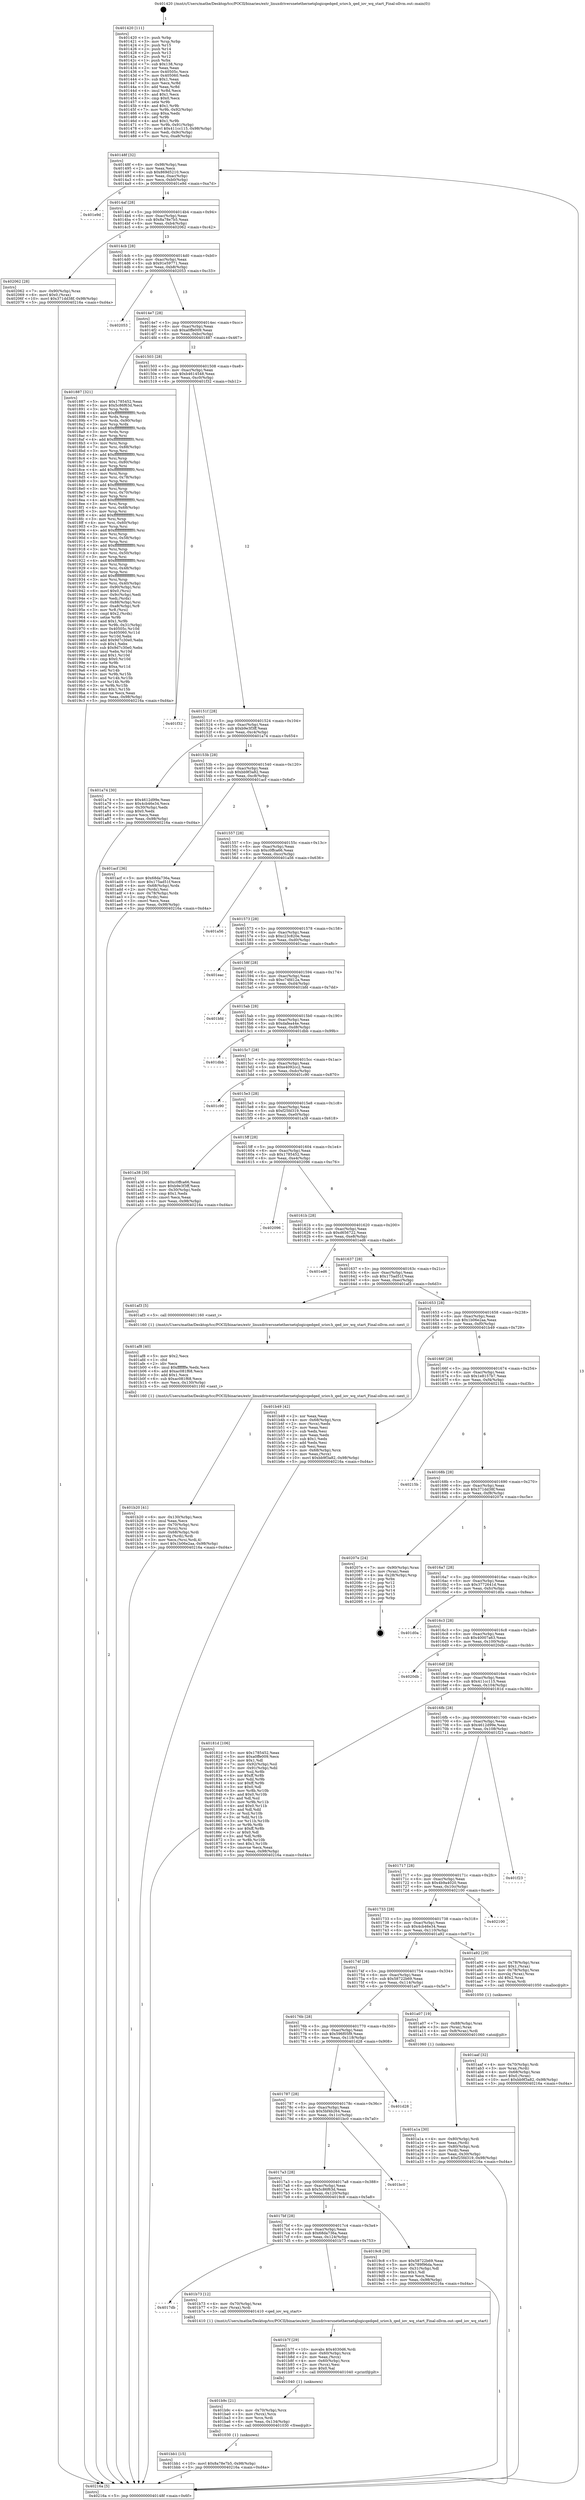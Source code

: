 digraph "0x401420" {
  label = "0x401420 (/mnt/c/Users/mathe/Desktop/tcc/POCII/binaries/extr_linuxdriversnetethernetqlogicqedqed_sriov.h_qed_iov_wq_start_Final-ollvm.out::main(0))"
  labelloc = "t"
  node[shape=record]

  Entry [label="",width=0.3,height=0.3,shape=circle,fillcolor=black,style=filled]
  "0x40148f" [label="{
     0x40148f [32]\l
     | [instrs]\l
     &nbsp;&nbsp;0x40148f \<+6\>: mov -0x98(%rbp),%eax\l
     &nbsp;&nbsp;0x401495 \<+2\>: mov %eax,%ecx\l
     &nbsp;&nbsp;0x401497 \<+6\>: sub $0x869d5210,%ecx\l
     &nbsp;&nbsp;0x40149d \<+6\>: mov %eax,-0xac(%rbp)\l
     &nbsp;&nbsp;0x4014a3 \<+6\>: mov %ecx,-0xb0(%rbp)\l
     &nbsp;&nbsp;0x4014a9 \<+6\>: je 0000000000401e9d \<main+0xa7d\>\l
  }"]
  "0x401e9d" [label="{
     0x401e9d\l
  }", style=dashed]
  "0x4014af" [label="{
     0x4014af [28]\l
     | [instrs]\l
     &nbsp;&nbsp;0x4014af \<+5\>: jmp 00000000004014b4 \<main+0x94\>\l
     &nbsp;&nbsp;0x4014b4 \<+6\>: mov -0xac(%rbp),%eax\l
     &nbsp;&nbsp;0x4014ba \<+5\>: sub $0x8a78e7b5,%eax\l
     &nbsp;&nbsp;0x4014bf \<+6\>: mov %eax,-0xb4(%rbp)\l
     &nbsp;&nbsp;0x4014c5 \<+6\>: je 0000000000402062 \<main+0xc42\>\l
  }"]
  Exit [label="",width=0.3,height=0.3,shape=circle,fillcolor=black,style=filled,peripheries=2]
  "0x402062" [label="{
     0x402062 [28]\l
     | [instrs]\l
     &nbsp;&nbsp;0x402062 \<+7\>: mov -0x90(%rbp),%rax\l
     &nbsp;&nbsp;0x402069 \<+6\>: movl $0x0,(%rax)\l
     &nbsp;&nbsp;0x40206f \<+10\>: movl $0x371dd38f,-0x98(%rbp)\l
     &nbsp;&nbsp;0x402079 \<+5\>: jmp 000000000040216a \<main+0xd4a\>\l
  }"]
  "0x4014cb" [label="{
     0x4014cb [28]\l
     | [instrs]\l
     &nbsp;&nbsp;0x4014cb \<+5\>: jmp 00000000004014d0 \<main+0xb0\>\l
     &nbsp;&nbsp;0x4014d0 \<+6\>: mov -0xac(%rbp),%eax\l
     &nbsp;&nbsp;0x4014d6 \<+5\>: sub $0x91e59771,%eax\l
     &nbsp;&nbsp;0x4014db \<+6\>: mov %eax,-0xb8(%rbp)\l
     &nbsp;&nbsp;0x4014e1 \<+6\>: je 0000000000402053 \<main+0xc33\>\l
  }"]
  "0x401bb1" [label="{
     0x401bb1 [15]\l
     | [instrs]\l
     &nbsp;&nbsp;0x401bb1 \<+10\>: movl $0x8a78e7b5,-0x98(%rbp)\l
     &nbsp;&nbsp;0x401bbb \<+5\>: jmp 000000000040216a \<main+0xd4a\>\l
  }"]
  "0x402053" [label="{
     0x402053\l
  }", style=dashed]
  "0x4014e7" [label="{
     0x4014e7 [28]\l
     | [instrs]\l
     &nbsp;&nbsp;0x4014e7 \<+5\>: jmp 00000000004014ec \<main+0xcc\>\l
     &nbsp;&nbsp;0x4014ec \<+6\>: mov -0xac(%rbp),%eax\l
     &nbsp;&nbsp;0x4014f2 \<+5\>: sub $0xa0ffe009,%eax\l
     &nbsp;&nbsp;0x4014f7 \<+6\>: mov %eax,-0xbc(%rbp)\l
     &nbsp;&nbsp;0x4014fd \<+6\>: je 0000000000401887 \<main+0x467\>\l
  }"]
  "0x401b9c" [label="{
     0x401b9c [21]\l
     | [instrs]\l
     &nbsp;&nbsp;0x401b9c \<+4\>: mov -0x70(%rbp),%rcx\l
     &nbsp;&nbsp;0x401ba0 \<+3\>: mov (%rcx),%rcx\l
     &nbsp;&nbsp;0x401ba3 \<+3\>: mov %rcx,%rdi\l
     &nbsp;&nbsp;0x401ba6 \<+6\>: mov %eax,-0x134(%rbp)\l
     &nbsp;&nbsp;0x401bac \<+5\>: call 0000000000401030 \<free@plt\>\l
     | [calls]\l
     &nbsp;&nbsp;0x401030 \{1\} (unknown)\l
  }"]
  "0x401887" [label="{
     0x401887 [321]\l
     | [instrs]\l
     &nbsp;&nbsp;0x401887 \<+5\>: mov $0x1785452,%eax\l
     &nbsp;&nbsp;0x40188c \<+5\>: mov $0x5c86f63d,%ecx\l
     &nbsp;&nbsp;0x401891 \<+3\>: mov %rsp,%rdx\l
     &nbsp;&nbsp;0x401894 \<+4\>: add $0xfffffffffffffff0,%rdx\l
     &nbsp;&nbsp;0x401898 \<+3\>: mov %rdx,%rsp\l
     &nbsp;&nbsp;0x40189b \<+7\>: mov %rdx,-0x90(%rbp)\l
     &nbsp;&nbsp;0x4018a2 \<+3\>: mov %rsp,%rdx\l
     &nbsp;&nbsp;0x4018a5 \<+4\>: add $0xfffffffffffffff0,%rdx\l
     &nbsp;&nbsp;0x4018a9 \<+3\>: mov %rdx,%rsp\l
     &nbsp;&nbsp;0x4018ac \<+3\>: mov %rsp,%rsi\l
     &nbsp;&nbsp;0x4018af \<+4\>: add $0xfffffffffffffff0,%rsi\l
     &nbsp;&nbsp;0x4018b3 \<+3\>: mov %rsi,%rsp\l
     &nbsp;&nbsp;0x4018b6 \<+7\>: mov %rsi,-0x88(%rbp)\l
     &nbsp;&nbsp;0x4018bd \<+3\>: mov %rsp,%rsi\l
     &nbsp;&nbsp;0x4018c0 \<+4\>: add $0xfffffffffffffff0,%rsi\l
     &nbsp;&nbsp;0x4018c4 \<+3\>: mov %rsi,%rsp\l
     &nbsp;&nbsp;0x4018c7 \<+4\>: mov %rsi,-0x80(%rbp)\l
     &nbsp;&nbsp;0x4018cb \<+3\>: mov %rsp,%rsi\l
     &nbsp;&nbsp;0x4018ce \<+4\>: add $0xfffffffffffffff0,%rsi\l
     &nbsp;&nbsp;0x4018d2 \<+3\>: mov %rsi,%rsp\l
     &nbsp;&nbsp;0x4018d5 \<+4\>: mov %rsi,-0x78(%rbp)\l
     &nbsp;&nbsp;0x4018d9 \<+3\>: mov %rsp,%rsi\l
     &nbsp;&nbsp;0x4018dc \<+4\>: add $0xfffffffffffffff0,%rsi\l
     &nbsp;&nbsp;0x4018e0 \<+3\>: mov %rsi,%rsp\l
     &nbsp;&nbsp;0x4018e3 \<+4\>: mov %rsi,-0x70(%rbp)\l
     &nbsp;&nbsp;0x4018e7 \<+3\>: mov %rsp,%rsi\l
     &nbsp;&nbsp;0x4018ea \<+4\>: add $0xfffffffffffffff0,%rsi\l
     &nbsp;&nbsp;0x4018ee \<+3\>: mov %rsi,%rsp\l
     &nbsp;&nbsp;0x4018f1 \<+4\>: mov %rsi,-0x68(%rbp)\l
     &nbsp;&nbsp;0x4018f5 \<+3\>: mov %rsp,%rsi\l
     &nbsp;&nbsp;0x4018f8 \<+4\>: add $0xfffffffffffffff0,%rsi\l
     &nbsp;&nbsp;0x4018fc \<+3\>: mov %rsi,%rsp\l
     &nbsp;&nbsp;0x4018ff \<+4\>: mov %rsi,-0x60(%rbp)\l
     &nbsp;&nbsp;0x401903 \<+3\>: mov %rsp,%rsi\l
     &nbsp;&nbsp;0x401906 \<+4\>: add $0xfffffffffffffff0,%rsi\l
     &nbsp;&nbsp;0x40190a \<+3\>: mov %rsi,%rsp\l
     &nbsp;&nbsp;0x40190d \<+4\>: mov %rsi,-0x58(%rbp)\l
     &nbsp;&nbsp;0x401911 \<+3\>: mov %rsp,%rsi\l
     &nbsp;&nbsp;0x401914 \<+4\>: add $0xfffffffffffffff0,%rsi\l
     &nbsp;&nbsp;0x401918 \<+3\>: mov %rsi,%rsp\l
     &nbsp;&nbsp;0x40191b \<+4\>: mov %rsi,-0x50(%rbp)\l
     &nbsp;&nbsp;0x40191f \<+3\>: mov %rsp,%rsi\l
     &nbsp;&nbsp;0x401922 \<+4\>: add $0xfffffffffffffff0,%rsi\l
     &nbsp;&nbsp;0x401926 \<+3\>: mov %rsi,%rsp\l
     &nbsp;&nbsp;0x401929 \<+4\>: mov %rsi,-0x48(%rbp)\l
     &nbsp;&nbsp;0x40192d \<+3\>: mov %rsp,%rsi\l
     &nbsp;&nbsp;0x401930 \<+4\>: add $0xfffffffffffffff0,%rsi\l
     &nbsp;&nbsp;0x401934 \<+3\>: mov %rsi,%rsp\l
     &nbsp;&nbsp;0x401937 \<+4\>: mov %rsi,-0x40(%rbp)\l
     &nbsp;&nbsp;0x40193b \<+7\>: mov -0x90(%rbp),%rsi\l
     &nbsp;&nbsp;0x401942 \<+6\>: movl $0x0,(%rsi)\l
     &nbsp;&nbsp;0x401948 \<+6\>: mov -0x9c(%rbp),%edi\l
     &nbsp;&nbsp;0x40194e \<+2\>: mov %edi,(%rdx)\l
     &nbsp;&nbsp;0x401950 \<+7\>: mov -0x88(%rbp),%rsi\l
     &nbsp;&nbsp;0x401957 \<+7\>: mov -0xa8(%rbp),%r8\l
     &nbsp;&nbsp;0x40195e \<+3\>: mov %r8,(%rsi)\l
     &nbsp;&nbsp;0x401961 \<+3\>: cmpl $0x2,(%rdx)\l
     &nbsp;&nbsp;0x401964 \<+4\>: setne %r9b\l
     &nbsp;&nbsp;0x401968 \<+4\>: and $0x1,%r9b\l
     &nbsp;&nbsp;0x40196c \<+4\>: mov %r9b,-0x31(%rbp)\l
     &nbsp;&nbsp;0x401970 \<+8\>: mov 0x40505c,%r10d\l
     &nbsp;&nbsp;0x401978 \<+8\>: mov 0x405060,%r11d\l
     &nbsp;&nbsp;0x401980 \<+3\>: mov %r10d,%ebx\l
     &nbsp;&nbsp;0x401983 \<+6\>: add $0x9d7c30e0,%ebx\l
     &nbsp;&nbsp;0x401989 \<+3\>: sub $0x1,%ebx\l
     &nbsp;&nbsp;0x40198c \<+6\>: sub $0x9d7c30e0,%ebx\l
     &nbsp;&nbsp;0x401992 \<+4\>: imul %ebx,%r10d\l
     &nbsp;&nbsp;0x401996 \<+4\>: and $0x1,%r10d\l
     &nbsp;&nbsp;0x40199a \<+4\>: cmp $0x0,%r10d\l
     &nbsp;&nbsp;0x40199e \<+4\>: sete %r9b\l
     &nbsp;&nbsp;0x4019a2 \<+4\>: cmp $0xa,%r11d\l
     &nbsp;&nbsp;0x4019a6 \<+4\>: setl %r14b\l
     &nbsp;&nbsp;0x4019aa \<+3\>: mov %r9b,%r15b\l
     &nbsp;&nbsp;0x4019ad \<+3\>: and %r14b,%r15b\l
     &nbsp;&nbsp;0x4019b0 \<+3\>: xor %r14b,%r9b\l
     &nbsp;&nbsp;0x4019b3 \<+3\>: or %r9b,%r15b\l
     &nbsp;&nbsp;0x4019b6 \<+4\>: test $0x1,%r15b\l
     &nbsp;&nbsp;0x4019ba \<+3\>: cmovne %ecx,%eax\l
     &nbsp;&nbsp;0x4019bd \<+6\>: mov %eax,-0x98(%rbp)\l
     &nbsp;&nbsp;0x4019c3 \<+5\>: jmp 000000000040216a \<main+0xd4a\>\l
  }"]
  "0x401503" [label="{
     0x401503 [28]\l
     | [instrs]\l
     &nbsp;&nbsp;0x401503 \<+5\>: jmp 0000000000401508 \<main+0xe8\>\l
     &nbsp;&nbsp;0x401508 \<+6\>: mov -0xac(%rbp),%eax\l
     &nbsp;&nbsp;0x40150e \<+5\>: sub $0xb4614548,%eax\l
     &nbsp;&nbsp;0x401513 \<+6\>: mov %eax,-0xc0(%rbp)\l
     &nbsp;&nbsp;0x401519 \<+6\>: je 0000000000401f32 \<main+0xb12\>\l
  }"]
  "0x401b7f" [label="{
     0x401b7f [29]\l
     | [instrs]\l
     &nbsp;&nbsp;0x401b7f \<+10\>: movabs $0x4030d6,%rdi\l
     &nbsp;&nbsp;0x401b89 \<+4\>: mov -0x60(%rbp),%rcx\l
     &nbsp;&nbsp;0x401b8d \<+2\>: mov %eax,(%rcx)\l
     &nbsp;&nbsp;0x401b8f \<+4\>: mov -0x60(%rbp),%rcx\l
     &nbsp;&nbsp;0x401b93 \<+2\>: mov (%rcx),%esi\l
     &nbsp;&nbsp;0x401b95 \<+2\>: mov $0x0,%al\l
     &nbsp;&nbsp;0x401b97 \<+5\>: call 0000000000401040 \<printf@plt\>\l
     | [calls]\l
     &nbsp;&nbsp;0x401040 \{1\} (unknown)\l
  }"]
  "0x401f32" [label="{
     0x401f32\l
  }", style=dashed]
  "0x40151f" [label="{
     0x40151f [28]\l
     | [instrs]\l
     &nbsp;&nbsp;0x40151f \<+5\>: jmp 0000000000401524 \<main+0x104\>\l
     &nbsp;&nbsp;0x401524 \<+6\>: mov -0xac(%rbp),%eax\l
     &nbsp;&nbsp;0x40152a \<+5\>: sub $0xb9e3f3ff,%eax\l
     &nbsp;&nbsp;0x40152f \<+6\>: mov %eax,-0xc4(%rbp)\l
     &nbsp;&nbsp;0x401535 \<+6\>: je 0000000000401a74 \<main+0x654\>\l
  }"]
  "0x4017db" [label="{
     0x4017db\l
  }", style=dashed]
  "0x401a74" [label="{
     0x401a74 [30]\l
     | [instrs]\l
     &nbsp;&nbsp;0x401a74 \<+5\>: mov $0x4612d99e,%eax\l
     &nbsp;&nbsp;0x401a79 \<+5\>: mov $0x4cb46e34,%ecx\l
     &nbsp;&nbsp;0x401a7e \<+3\>: mov -0x30(%rbp),%edx\l
     &nbsp;&nbsp;0x401a81 \<+3\>: cmp $0x0,%edx\l
     &nbsp;&nbsp;0x401a84 \<+3\>: cmove %ecx,%eax\l
     &nbsp;&nbsp;0x401a87 \<+6\>: mov %eax,-0x98(%rbp)\l
     &nbsp;&nbsp;0x401a8d \<+5\>: jmp 000000000040216a \<main+0xd4a\>\l
  }"]
  "0x40153b" [label="{
     0x40153b [28]\l
     | [instrs]\l
     &nbsp;&nbsp;0x40153b \<+5\>: jmp 0000000000401540 \<main+0x120\>\l
     &nbsp;&nbsp;0x401540 \<+6\>: mov -0xac(%rbp),%eax\l
     &nbsp;&nbsp;0x401546 \<+5\>: sub $0xbb9f3a82,%eax\l
     &nbsp;&nbsp;0x40154b \<+6\>: mov %eax,-0xc8(%rbp)\l
     &nbsp;&nbsp;0x401551 \<+6\>: je 0000000000401acf \<main+0x6af\>\l
  }"]
  "0x401b73" [label="{
     0x401b73 [12]\l
     | [instrs]\l
     &nbsp;&nbsp;0x401b73 \<+4\>: mov -0x70(%rbp),%rax\l
     &nbsp;&nbsp;0x401b77 \<+3\>: mov (%rax),%rdi\l
     &nbsp;&nbsp;0x401b7a \<+5\>: call 0000000000401410 \<qed_iov_wq_start\>\l
     | [calls]\l
     &nbsp;&nbsp;0x401410 \{1\} (/mnt/c/Users/mathe/Desktop/tcc/POCII/binaries/extr_linuxdriversnetethernetqlogicqedqed_sriov.h_qed_iov_wq_start_Final-ollvm.out::qed_iov_wq_start)\l
  }"]
  "0x401acf" [label="{
     0x401acf [36]\l
     | [instrs]\l
     &nbsp;&nbsp;0x401acf \<+5\>: mov $0x68da736a,%eax\l
     &nbsp;&nbsp;0x401ad4 \<+5\>: mov $0x175ad51f,%ecx\l
     &nbsp;&nbsp;0x401ad9 \<+4\>: mov -0x68(%rbp),%rdx\l
     &nbsp;&nbsp;0x401add \<+2\>: mov (%rdx),%esi\l
     &nbsp;&nbsp;0x401adf \<+4\>: mov -0x78(%rbp),%rdx\l
     &nbsp;&nbsp;0x401ae3 \<+2\>: cmp (%rdx),%esi\l
     &nbsp;&nbsp;0x401ae5 \<+3\>: cmovl %ecx,%eax\l
     &nbsp;&nbsp;0x401ae8 \<+6\>: mov %eax,-0x98(%rbp)\l
     &nbsp;&nbsp;0x401aee \<+5\>: jmp 000000000040216a \<main+0xd4a\>\l
  }"]
  "0x401557" [label="{
     0x401557 [28]\l
     | [instrs]\l
     &nbsp;&nbsp;0x401557 \<+5\>: jmp 000000000040155c \<main+0x13c\>\l
     &nbsp;&nbsp;0x40155c \<+6\>: mov -0xac(%rbp),%eax\l
     &nbsp;&nbsp;0x401562 \<+5\>: sub $0xc0ffca66,%eax\l
     &nbsp;&nbsp;0x401567 \<+6\>: mov %eax,-0xcc(%rbp)\l
     &nbsp;&nbsp;0x40156d \<+6\>: je 0000000000401a56 \<main+0x636\>\l
  }"]
  "0x401b20" [label="{
     0x401b20 [41]\l
     | [instrs]\l
     &nbsp;&nbsp;0x401b20 \<+6\>: mov -0x130(%rbp),%ecx\l
     &nbsp;&nbsp;0x401b26 \<+3\>: imul %eax,%ecx\l
     &nbsp;&nbsp;0x401b29 \<+4\>: mov -0x70(%rbp),%rsi\l
     &nbsp;&nbsp;0x401b2d \<+3\>: mov (%rsi),%rsi\l
     &nbsp;&nbsp;0x401b30 \<+4\>: mov -0x68(%rbp),%rdi\l
     &nbsp;&nbsp;0x401b34 \<+3\>: movslq (%rdi),%rdi\l
     &nbsp;&nbsp;0x401b37 \<+3\>: mov %ecx,(%rsi,%rdi,4)\l
     &nbsp;&nbsp;0x401b3a \<+10\>: movl $0x1b06e2aa,-0x98(%rbp)\l
     &nbsp;&nbsp;0x401b44 \<+5\>: jmp 000000000040216a \<main+0xd4a\>\l
  }"]
  "0x401a56" [label="{
     0x401a56\l
  }", style=dashed]
  "0x401573" [label="{
     0x401573 [28]\l
     | [instrs]\l
     &nbsp;&nbsp;0x401573 \<+5\>: jmp 0000000000401578 \<main+0x158\>\l
     &nbsp;&nbsp;0x401578 \<+6\>: mov -0xac(%rbp),%eax\l
     &nbsp;&nbsp;0x40157e \<+5\>: sub $0xc23c820e,%eax\l
     &nbsp;&nbsp;0x401583 \<+6\>: mov %eax,-0xd0(%rbp)\l
     &nbsp;&nbsp;0x401589 \<+6\>: je 0000000000401eac \<main+0xa8c\>\l
  }"]
  "0x401af8" [label="{
     0x401af8 [40]\l
     | [instrs]\l
     &nbsp;&nbsp;0x401af8 \<+5\>: mov $0x2,%ecx\l
     &nbsp;&nbsp;0x401afd \<+1\>: cltd\l
     &nbsp;&nbsp;0x401afe \<+2\>: idiv %ecx\l
     &nbsp;&nbsp;0x401b00 \<+6\>: imul $0xfffffffe,%edx,%ecx\l
     &nbsp;&nbsp;0x401b06 \<+6\>: add $0xac081f68,%ecx\l
     &nbsp;&nbsp;0x401b0c \<+3\>: add $0x1,%ecx\l
     &nbsp;&nbsp;0x401b0f \<+6\>: sub $0xac081f68,%ecx\l
     &nbsp;&nbsp;0x401b15 \<+6\>: mov %ecx,-0x130(%rbp)\l
     &nbsp;&nbsp;0x401b1b \<+5\>: call 0000000000401160 \<next_i\>\l
     | [calls]\l
     &nbsp;&nbsp;0x401160 \{1\} (/mnt/c/Users/mathe/Desktop/tcc/POCII/binaries/extr_linuxdriversnetethernetqlogicqedqed_sriov.h_qed_iov_wq_start_Final-ollvm.out::next_i)\l
  }"]
  "0x401eac" [label="{
     0x401eac\l
  }", style=dashed]
  "0x40158f" [label="{
     0x40158f [28]\l
     | [instrs]\l
     &nbsp;&nbsp;0x40158f \<+5\>: jmp 0000000000401594 \<main+0x174\>\l
     &nbsp;&nbsp;0x401594 \<+6\>: mov -0xac(%rbp),%eax\l
     &nbsp;&nbsp;0x40159a \<+5\>: sub $0xc74fd12a,%eax\l
     &nbsp;&nbsp;0x40159f \<+6\>: mov %eax,-0xd4(%rbp)\l
     &nbsp;&nbsp;0x4015a5 \<+6\>: je 0000000000401bfd \<main+0x7dd\>\l
  }"]
  "0x401aaf" [label="{
     0x401aaf [32]\l
     | [instrs]\l
     &nbsp;&nbsp;0x401aaf \<+4\>: mov -0x70(%rbp),%rdi\l
     &nbsp;&nbsp;0x401ab3 \<+3\>: mov %rax,(%rdi)\l
     &nbsp;&nbsp;0x401ab6 \<+4\>: mov -0x68(%rbp),%rax\l
     &nbsp;&nbsp;0x401aba \<+6\>: movl $0x0,(%rax)\l
     &nbsp;&nbsp;0x401ac0 \<+10\>: movl $0xbb9f3a82,-0x98(%rbp)\l
     &nbsp;&nbsp;0x401aca \<+5\>: jmp 000000000040216a \<main+0xd4a\>\l
  }"]
  "0x401bfd" [label="{
     0x401bfd\l
  }", style=dashed]
  "0x4015ab" [label="{
     0x4015ab [28]\l
     | [instrs]\l
     &nbsp;&nbsp;0x4015ab \<+5\>: jmp 00000000004015b0 \<main+0x190\>\l
     &nbsp;&nbsp;0x4015b0 \<+6\>: mov -0xac(%rbp),%eax\l
     &nbsp;&nbsp;0x4015b6 \<+5\>: sub $0xdafea44e,%eax\l
     &nbsp;&nbsp;0x4015bb \<+6\>: mov %eax,-0xd8(%rbp)\l
     &nbsp;&nbsp;0x4015c1 \<+6\>: je 0000000000401dbb \<main+0x99b\>\l
  }"]
  "0x401a1a" [label="{
     0x401a1a [30]\l
     | [instrs]\l
     &nbsp;&nbsp;0x401a1a \<+4\>: mov -0x80(%rbp),%rdi\l
     &nbsp;&nbsp;0x401a1e \<+2\>: mov %eax,(%rdi)\l
     &nbsp;&nbsp;0x401a20 \<+4\>: mov -0x80(%rbp),%rdi\l
     &nbsp;&nbsp;0x401a24 \<+2\>: mov (%rdi),%eax\l
     &nbsp;&nbsp;0x401a26 \<+3\>: mov %eax,-0x30(%rbp)\l
     &nbsp;&nbsp;0x401a29 \<+10\>: movl $0xf25fd319,-0x98(%rbp)\l
     &nbsp;&nbsp;0x401a33 \<+5\>: jmp 000000000040216a \<main+0xd4a\>\l
  }"]
  "0x401dbb" [label="{
     0x401dbb\l
  }", style=dashed]
  "0x4015c7" [label="{
     0x4015c7 [28]\l
     | [instrs]\l
     &nbsp;&nbsp;0x4015c7 \<+5\>: jmp 00000000004015cc \<main+0x1ac\>\l
     &nbsp;&nbsp;0x4015cc \<+6\>: mov -0xac(%rbp),%eax\l
     &nbsp;&nbsp;0x4015d2 \<+5\>: sub $0xe4092cc2,%eax\l
     &nbsp;&nbsp;0x4015d7 \<+6\>: mov %eax,-0xdc(%rbp)\l
     &nbsp;&nbsp;0x4015dd \<+6\>: je 0000000000401c90 \<main+0x870\>\l
  }"]
  "0x4017bf" [label="{
     0x4017bf [28]\l
     | [instrs]\l
     &nbsp;&nbsp;0x4017bf \<+5\>: jmp 00000000004017c4 \<main+0x3a4\>\l
     &nbsp;&nbsp;0x4017c4 \<+6\>: mov -0xac(%rbp),%eax\l
     &nbsp;&nbsp;0x4017ca \<+5\>: sub $0x68da736a,%eax\l
     &nbsp;&nbsp;0x4017cf \<+6\>: mov %eax,-0x124(%rbp)\l
     &nbsp;&nbsp;0x4017d5 \<+6\>: je 0000000000401b73 \<main+0x753\>\l
  }"]
  "0x401c90" [label="{
     0x401c90\l
  }", style=dashed]
  "0x4015e3" [label="{
     0x4015e3 [28]\l
     | [instrs]\l
     &nbsp;&nbsp;0x4015e3 \<+5\>: jmp 00000000004015e8 \<main+0x1c8\>\l
     &nbsp;&nbsp;0x4015e8 \<+6\>: mov -0xac(%rbp),%eax\l
     &nbsp;&nbsp;0x4015ee \<+5\>: sub $0xf25fd319,%eax\l
     &nbsp;&nbsp;0x4015f3 \<+6\>: mov %eax,-0xe0(%rbp)\l
     &nbsp;&nbsp;0x4015f9 \<+6\>: je 0000000000401a38 \<main+0x618\>\l
  }"]
  "0x4019c8" [label="{
     0x4019c8 [30]\l
     | [instrs]\l
     &nbsp;&nbsp;0x4019c8 \<+5\>: mov $0x58722b69,%eax\l
     &nbsp;&nbsp;0x4019cd \<+5\>: mov $0x789f96da,%ecx\l
     &nbsp;&nbsp;0x4019d2 \<+3\>: mov -0x31(%rbp),%dl\l
     &nbsp;&nbsp;0x4019d5 \<+3\>: test $0x1,%dl\l
     &nbsp;&nbsp;0x4019d8 \<+3\>: cmovne %ecx,%eax\l
     &nbsp;&nbsp;0x4019db \<+6\>: mov %eax,-0x98(%rbp)\l
     &nbsp;&nbsp;0x4019e1 \<+5\>: jmp 000000000040216a \<main+0xd4a\>\l
  }"]
  "0x401a38" [label="{
     0x401a38 [30]\l
     | [instrs]\l
     &nbsp;&nbsp;0x401a38 \<+5\>: mov $0xc0ffca66,%eax\l
     &nbsp;&nbsp;0x401a3d \<+5\>: mov $0xb9e3f3ff,%ecx\l
     &nbsp;&nbsp;0x401a42 \<+3\>: mov -0x30(%rbp),%edx\l
     &nbsp;&nbsp;0x401a45 \<+3\>: cmp $0x1,%edx\l
     &nbsp;&nbsp;0x401a48 \<+3\>: cmovl %ecx,%eax\l
     &nbsp;&nbsp;0x401a4b \<+6\>: mov %eax,-0x98(%rbp)\l
     &nbsp;&nbsp;0x401a51 \<+5\>: jmp 000000000040216a \<main+0xd4a\>\l
  }"]
  "0x4015ff" [label="{
     0x4015ff [28]\l
     | [instrs]\l
     &nbsp;&nbsp;0x4015ff \<+5\>: jmp 0000000000401604 \<main+0x1e4\>\l
     &nbsp;&nbsp;0x401604 \<+6\>: mov -0xac(%rbp),%eax\l
     &nbsp;&nbsp;0x40160a \<+5\>: sub $0x1785452,%eax\l
     &nbsp;&nbsp;0x40160f \<+6\>: mov %eax,-0xe4(%rbp)\l
     &nbsp;&nbsp;0x401615 \<+6\>: je 0000000000402096 \<main+0xc76\>\l
  }"]
  "0x4017a3" [label="{
     0x4017a3 [28]\l
     | [instrs]\l
     &nbsp;&nbsp;0x4017a3 \<+5\>: jmp 00000000004017a8 \<main+0x388\>\l
     &nbsp;&nbsp;0x4017a8 \<+6\>: mov -0xac(%rbp),%eax\l
     &nbsp;&nbsp;0x4017ae \<+5\>: sub $0x5c86f63d,%eax\l
     &nbsp;&nbsp;0x4017b3 \<+6\>: mov %eax,-0x120(%rbp)\l
     &nbsp;&nbsp;0x4017b9 \<+6\>: je 00000000004019c8 \<main+0x5a8\>\l
  }"]
  "0x402096" [label="{
     0x402096\l
  }", style=dashed]
  "0x40161b" [label="{
     0x40161b [28]\l
     | [instrs]\l
     &nbsp;&nbsp;0x40161b \<+5\>: jmp 0000000000401620 \<main+0x200\>\l
     &nbsp;&nbsp;0x401620 \<+6\>: mov -0xac(%rbp),%eax\l
     &nbsp;&nbsp;0x401626 \<+5\>: sub $0xd656722,%eax\l
     &nbsp;&nbsp;0x40162b \<+6\>: mov %eax,-0xe8(%rbp)\l
     &nbsp;&nbsp;0x401631 \<+6\>: je 0000000000401ed6 \<main+0xab6\>\l
  }"]
  "0x401bc0" [label="{
     0x401bc0\l
  }", style=dashed]
  "0x401ed6" [label="{
     0x401ed6\l
  }", style=dashed]
  "0x401637" [label="{
     0x401637 [28]\l
     | [instrs]\l
     &nbsp;&nbsp;0x401637 \<+5\>: jmp 000000000040163c \<main+0x21c\>\l
     &nbsp;&nbsp;0x40163c \<+6\>: mov -0xac(%rbp),%eax\l
     &nbsp;&nbsp;0x401642 \<+5\>: sub $0x175ad51f,%eax\l
     &nbsp;&nbsp;0x401647 \<+6\>: mov %eax,-0xec(%rbp)\l
     &nbsp;&nbsp;0x40164d \<+6\>: je 0000000000401af3 \<main+0x6d3\>\l
  }"]
  "0x401787" [label="{
     0x401787 [28]\l
     | [instrs]\l
     &nbsp;&nbsp;0x401787 \<+5\>: jmp 000000000040178c \<main+0x36c\>\l
     &nbsp;&nbsp;0x40178c \<+6\>: mov -0xac(%rbp),%eax\l
     &nbsp;&nbsp;0x401792 \<+5\>: sub $0x5bf4b264,%eax\l
     &nbsp;&nbsp;0x401797 \<+6\>: mov %eax,-0x11c(%rbp)\l
     &nbsp;&nbsp;0x40179d \<+6\>: je 0000000000401bc0 \<main+0x7a0\>\l
  }"]
  "0x401af3" [label="{
     0x401af3 [5]\l
     | [instrs]\l
     &nbsp;&nbsp;0x401af3 \<+5\>: call 0000000000401160 \<next_i\>\l
     | [calls]\l
     &nbsp;&nbsp;0x401160 \{1\} (/mnt/c/Users/mathe/Desktop/tcc/POCII/binaries/extr_linuxdriversnetethernetqlogicqedqed_sriov.h_qed_iov_wq_start_Final-ollvm.out::next_i)\l
  }"]
  "0x401653" [label="{
     0x401653 [28]\l
     | [instrs]\l
     &nbsp;&nbsp;0x401653 \<+5\>: jmp 0000000000401658 \<main+0x238\>\l
     &nbsp;&nbsp;0x401658 \<+6\>: mov -0xac(%rbp),%eax\l
     &nbsp;&nbsp;0x40165e \<+5\>: sub $0x1b06e2aa,%eax\l
     &nbsp;&nbsp;0x401663 \<+6\>: mov %eax,-0xf0(%rbp)\l
     &nbsp;&nbsp;0x401669 \<+6\>: je 0000000000401b49 \<main+0x729\>\l
  }"]
  "0x401d28" [label="{
     0x401d28\l
  }", style=dashed]
  "0x401b49" [label="{
     0x401b49 [42]\l
     | [instrs]\l
     &nbsp;&nbsp;0x401b49 \<+2\>: xor %eax,%eax\l
     &nbsp;&nbsp;0x401b4b \<+4\>: mov -0x68(%rbp),%rcx\l
     &nbsp;&nbsp;0x401b4f \<+2\>: mov (%rcx),%edx\l
     &nbsp;&nbsp;0x401b51 \<+2\>: mov %eax,%esi\l
     &nbsp;&nbsp;0x401b53 \<+2\>: sub %edx,%esi\l
     &nbsp;&nbsp;0x401b55 \<+2\>: mov %eax,%edx\l
     &nbsp;&nbsp;0x401b57 \<+3\>: sub $0x1,%edx\l
     &nbsp;&nbsp;0x401b5a \<+2\>: add %edx,%esi\l
     &nbsp;&nbsp;0x401b5c \<+2\>: sub %esi,%eax\l
     &nbsp;&nbsp;0x401b5e \<+4\>: mov -0x68(%rbp),%rcx\l
     &nbsp;&nbsp;0x401b62 \<+2\>: mov %eax,(%rcx)\l
     &nbsp;&nbsp;0x401b64 \<+10\>: movl $0xbb9f3a82,-0x98(%rbp)\l
     &nbsp;&nbsp;0x401b6e \<+5\>: jmp 000000000040216a \<main+0xd4a\>\l
  }"]
  "0x40166f" [label="{
     0x40166f [28]\l
     | [instrs]\l
     &nbsp;&nbsp;0x40166f \<+5\>: jmp 0000000000401674 \<main+0x254\>\l
     &nbsp;&nbsp;0x401674 \<+6\>: mov -0xac(%rbp),%eax\l
     &nbsp;&nbsp;0x40167a \<+5\>: sub $0x1e8157b7,%eax\l
     &nbsp;&nbsp;0x40167f \<+6\>: mov %eax,-0xf4(%rbp)\l
     &nbsp;&nbsp;0x401685 \<+6\>: je 000000000040215b \<main+0xd3b\>\l
  }"]
  "0x40176b" [label="{
     0x40176b [28]\l
     | [instrs]\l
     &nbsp;&nbsp;0x40176b \<+5\>: jmp 0000000000401770 \<main+0x350\>\l
     &nbsp;&nbsp;0x401770 \<+6\>: mov -0xac(%rbp),%eax\l
     &nbsp;&nbsp;0x401776 \<+5\>: sub $0x596f05f9,%eax\l
     &nbsp;&nbsp;0x40177b \<+6\>: mov %eax,-0x118(%rbp)\l
     &nbsp;&nbsp;0x401781 \<+6\>: je 0000000000401d28 \<main+0x908\>\l
  }"]
  "0x40215b" [label="{
     0x40215b\l
  }", style=dashed]
  "0x40168b" [label="{
     0x40168b [28]\l
     | [instrs]\l
     &nbsp;&nbsp;0x40168b \<+5\>: jmp 0000000000401690 \<main+0x270\>\l
     &nbsp;&nbsp;0x401690 \<+6\>: mov -0xac(%rbp),%eax\l
     &nbsp;&nbsp;0x401696 \<+5\>: sub $0x371dd38f,%eax\l
     &nbsp;&nbsp;0x40169b \<+6\>: mov %eax,-0xf8(%rbp)\l
     &nbsp;&nbsp;0x4016a1 \<+6\>: je 000000000040207e \<main+0xc5e\>\l
  }"]
  "0x401a07" [label="{
     0x401a07 [19]\l
     | [instrs]\l
     &nbsp;&nbsp;0x401a07 \<+7\>: mov -0x88(%rbp),%rax\l
     &nbsp;&nbsp;0x401a0e \<+3\>: mov (%rax),%rax\l
     &nbsp;&nbsp;0x401a11 \<+4\>: mov 0x8(%rax),%rdi\l
     &nbsp;&nbsp;0x401a15 \<+5\>: call 0000000000401060 \<atoi@plt\>\l
     | [calls]\l
     &nbsp;&nbsp;0x401060 \{1\} (unknown)\l
  }"]
  "0x40207e" [label="{
     0x40207e [24]\l
     | [instrs]\l
     &nbsp;&nbsp;0x40207e \<+7\>: mov -0x90(%rbp),%rax\l
     &nbsp;&nbsp;0x402085 \<+2\>: mov (%rax),%eax\l
     &nbsp;&nbsp;0x402087 \<+4\>: lea -0x28(%rbp),%rsp\l
     &nbsp;&nbsp;0x40208b \<+1\>: pop %rbx\l
     &nbsp;&nbsp;0x40208c \<+2\>: pop %r12\l
     &nbsp;&nbsp;0x40208e \<+2\>: pop %r13\l
     &nbsp;&nbsp;0x402090 \<+2\>: pop %r14\l
     &nbsp;&nbsp;0x402092 \<+2\>: pop %r15\l
     &nbsp;&nbsp;0x402094 \<+1\>: pop %rbp\l
     &nbsp;&nbsp;0x402095 \<+1\>: ret\l
  }"]
  "0x4016a7" [label="{
     0x4016a7 [28]\l
     | [instrs]\l
     &nbsp;&nbsp;0x4016a7 \<+5\>: jmp 00000000004016ac \<main+0x28c\>\l
     &nbsp;&nbsp;0x4016ac \<+6\>: mov -0xac(%rbp),%eax\l
     &nbsp;&nbsp;0x4016b2 \<+5\>: sub $0x3772641d,%eax\l
     &nbsp;&nbsp;0x4016b7 \<+6\>: mov %eax,-0xfc(%rbp)\l
     &nbsp;&nbsp;0x4016bd \<+6\>: je 0000000000401d0a \<main+0x8ea\>\l
  }"]
  "0x40174f" [label="{
     0x40174f [28]\l
     | [instrs]\l
     &nbsp;&nbsp;0x40174f \<+5\>: jmp 0000000000401754 \<main+0x334\>\l
     &nbsp;&nbsp;0x401754 \<+6\>: mov -0xac(%rbp),%eax\l
     &nbsp;&nbsp;0x40175a \<+5\>: sub $0x58722b69,%eax\l
     &nbsp;&nbsp;0x40175f \<+6\>: mov %eax,-0x114(%rbp)\l
     &nbsp;&nbsp;0x401765 \<+6\>: je 0000000000401a07 \<main+0x5e7\>\l
  }"]
  "0x401d0a" [label="{
     0x401d0a\l
  }", style=dashed]
  "0x4016c3" [label="{
     0x4016c3 [28]\l
     | [instrs]\l
     &nbsp;&nbsp;0x4016c3 \<+5\>: jmp 00000000004016c8 \<main+0x2a8\>\l
     &nbsp;&nbsp;0x4016c8 \<+6\>: mov -0xac(%rbp),%eax\l
     &nbsp;&nbsp;0x4016ce \<+5\>: sub $0x40007a63,%eax\l
     &nbsp;&nbsp;0x4016d3 \<+6\>: mov %eax,-0x100(%rbp)\l
     &nbsp;&nbsp;0x4016d9 \<+6\>: je 00000000004020db \<main+0xcbb\>\l
  }"]
  "0x401a92" [label="{
     0x401a92 [29]\l
     | [instrs]\l
     &nbsp;&nbsp;0x401a92 \<+4\>: mov -0x78(%rbp),%rax\l
     &nbsp;&nbsp;0x401a96 \<+6\>: movl $0x1,(%rax)\l
     &nbsp;&nbsp;0x401a9c \<+4\>: mov -0x78(%rbp),%rax\l
     &nbsp;&nbsp;0x401aa0 \<+3\>: movslq (%rax),%rax\l
     &nbsp;&nbsp;0x401aa3 \<+4\>: shl $0x2,%rax\l
     &nbsp;&nbsp;0x401aa7 \<+3\>: mov %rax,%rdi\l
     &nbsp;&nbsp;0x401aaa \<+5\>: call 0000000000401050 \<malloc@plt\>\l
     | [calls]\l
     &nbsp;&nbsp;0x401050 \{1\} (unknown)\l
  }"]
  "0x4020db" [label="{
     0x4020db\l
  }", style=dashed]
  "0x4016df" [label="{
     0x4016df [28]\l
     | [instrs]\l
     &nbsp;&nbsp;0x4016df \<+5\>: jmp 00000000004016e4 \<main+0x2c4\>\l
     &nbsp;&nbsp;0x4016e4 \<+6\>: mov -0xac(%rbp),%eax\l
     &nbsp;&nbsp;0x4016ea \<+5\>: sub $0x411cc115,%eax\l
     &nbsp;&nbsp;0x4016ef \<+6\>: mov %eax,-0x104(%rbp)\l
     &nbsp;&nbsp;0x4016f5 \<+6\>: je 000000000040181d \<main+0x3fd\>\l
  }"]
  "0x401733" [label="{
     0x401733 [28]\l
     | [instrs]\l
     &nbsp;&nbsp;0x401733 \<+5\>: jmp 0000000000401738 \<main+0x318\>\l
     &nbsp;&nbsp;0x401738 \<+6\>: mov -0xac(%rbp),%eax\l
     &nbsp;&nbsp;0x40173e \<+5\>: sub $0x4cb46e34,%eax\l
     &nbsp;&nbsp;0x401743 \<+6\>: mov %eax,-0x110(%rbp)\l
     &nbsp;&nbsp;0x401749 \<+6\>: je 0000000000401a92 \<main+0x672\>\l
  }"]
  "0x40181d" [label="{
     0x40181d [106]\l
     | [instrs]\l
     &nbsp;&nbsp;0x40181d \<+5\>: mov $0x1785452,%eax\l
     &nbsp;&nbsp;0x401822 \<+5\>: mov $0xa0ffe009,%ecx\l
     &nbsp;&nbsp;0x401827 \<+2\>: mov $0x1,%dl\l
     &nbsp;&nbsp;0x401829 \<+7\>: mov -0x92(%rbp),%sil\l
     &nbsp;&nbsp;0x401830 \<+7\>: mov -0x91(%rbp),%dil\l
     &nbsp;&nbsp;0x401837 \<+3\>: mov %sil,%r8b\l
     &nbsp;&nbsp;0x40183a \<+4\>: xor $0xff,%r8b\l
     &nbsp;&nbsp;0x40183e \<+3\>: mov %dil,%r9b\l
     &nbsp;&nbsp;0x401841 \<+4\>: xor $0xff,%r9b\l
     &nbsp;&nbsp;0x401845 \<+3\>: xor $0x0,%dl\l
     &nbsp;&nbsp;0x401848 \<+3\>: mov %r8b,%r10b\l
     &nbsp;&nbsp;0x40184b \<+4\>: and $0x0,%r10b\l
     &nbsp;&nbsp;0x40184f \<+3\>: and %dl,%sil\l
     &nbsp;&nbsp;0x401852 \<+3\>: mov %r9b,%r11b\l
     &nbsp;&nbsp;0x401855 \<+4\>: and $0x0,%r11b\l
     &nbsp;&nbsp;0x401859 \<+3\>: and %dl,%dil\l
     &nbsp;&nbsp;0x40185c \<+3\>: or %sil,%r10b\l
     &nbsp;&nbsp;0x40185f \<+3\>: or %dil,%r11b\l
     &nbsp;&nbsp;0x401862 \<+3\>: xor %r11b,%r10b\l
     &nbsp;&nbsp;0x401865 \<+3\>: or %r9b,%r8b\l
     &nbsp;&nbsp;0x401868 \<+4\>: xor $0xff,%r8b\l
     &nbsp;&nbsp;0x40186c \<+3\>: or $0x0,%dl\l
     &nbsp;&nbsp;0x40186f \<+3\>: and %dl,%r8b\l
     &nbsp;&nbsp;0x401872 \<+3\>: or %r8b,%r10b\l
     &nbsp;&nbsp;0x401875 \<+4\>: test $0x1,%r10b\l
     &nbsp;&nbsp;0x401879 \<+3\>: cmovne %ecx,%eax\l
     &nbsp;&nbsp;0x40187c \<+6\>: mov %eax,-0x98(%rbp)\l
     &nbsp;&nbsp;0x401882 \<+5\>: jmp 000000000040216a \<main+0xd4a\>\l
  }"]
  "0x4016fb" [label="{
     0x4016fb [28]\l
     | [instrs]\l
     &nbsp;&nbsp;0x4016fb \<+5\>: jmp 0000000000401700 \<main+0x2e0\>\l
     &nbsp;&nbsp;0x401700 \<+6\>: mov -0xac(%rbp),%eax\l
     &nbsp;&nbsp;0x401706 \<+5\>: sub $0x4612d99e,%eax\l
     &nbsp;&nbsp;0x40170b \<+6\>: mov %eax,-0x108(%rbp)\l
     &nbsp;&nbsp;0x401711 \<+6\>: je 0000000000401f23 \<main+0xb03\>\l
  }"]
  "0x40216a" [label="{
     0x40216a [5]\l
     | [instrs]\l
     &nbsp;&nbsp;0x40216a \<+5\>: jmp 000000000040148f \<main+0x6f\>\l
  }"]
  "0x401420" [label="{
     0x401420 [111]\l
     | [instrs]\l
     &nbsp;&nbsp;0x401420 \<+1\>: push %rbp\l
     &nbsp;&nbsp;0x401421 \<+3\>: mov %rsp,%rbp\l
     &nbsp;&nbsp;0x401424 \<+2\>: push %r15\l
     &nbsp;&nbsp;0x401426 \<+2\>: push %r14\l
     &nbsp;&nbsp;0x401428 \<+2\>: push %r13\l
     &nbsp;&nbsp;0x40142a \<+2\>: push %r12\l
     &nbsp;&nbsp;0x40142c \<+1\>: push %rbx\l
     &nbsp;&nbsp;0x40142d \<+7\>: sub $0x138,%rsp\l
     &nbsp;&nbsp;0x401434 \<+2\>: xor %eax,%eax\l
     &nbsp;&nbsp;0x401436 \<+7\>: mov 0x40505c,%ecx\l
     &nbsp;&nbsp;0x40143d \<+7\>: mov 0x405060,%edx\l
     &nbsp;&nbsp;0x401444 \<+3\>: sub $0x1,%eax\l
     &nbsp;&nbsp;0x401447 \<+3\>: mov %ecx,%r8d\l
     &nbsp;&nbsp;0x40144a \<+3\>: add %eax,%r8d\l
     &nbsp;&nbsp;0x40144d \<+4\>: imul %r8d,%ecx\l
     &nbsp;&nbsp;0x401451 \<+3\>: and $0x1,%ecx\l
     &nbsp;&nbsp;0x401454 \<+3\>: cmp $0x0,%ecx\l
     &nbsp;&nbsp;0x401457 \<+4\>: sete %r9b\l
     &nbsp;&nbsp;0x40145b \<+4\>: and $0x1,%r9b\l
     &nbsp;&nbsp;0x40145f \<+7\>: mov %r9b,-0x92(%rbp)\l
     &nbsp;&nbsp;0x401466 \<+3\>: cmp $0xa,%edx\l
     &nbsp;&nbsp;0x401469 \<+4\>: setl %r9b\l
     &nbsp;&nbsp;0x40146d \<+4\>: and $0x1,%r9b\l
     &nbsp;&nbsp;0x401471 \<+7\>: mov %r9b,-0x91(%rbp)\l
     &nbsp;&nbsp;0x401478 \<+10\>: movl $0x411cc115,-0x98(%rbp)\l
     &nbsp;&nbsp;0x401482 \<+6\>: mov %edi,-0x9c(%rbp)\l
     &nbsp;&nbsp;0x401488 \<+7\>: mov %rsi,-0xa8(%rbp)\l
  }"]
  "0x402100" [label="{
     0x402100\l
  }", style=dashed]
  "0x401717" [label="{
     0x401717 [28]\l
     | [instrs]\l
     &nbsp;&nbsp;0x401717 \<+5\>: jmp 000000000040171c \<main+0x2fc\>\l
     &nbsp;&nbsp;0x40171c \<+6\>: mov -0xac(%rbp),%eax\l
     &nbsp;&nbsp;0x401722 \<+5\>: sub $0x4b9a4020,%eax\l
     &nbsp;&nbsp;0x401727 \<+6\>: mov %eax,-0x10c(%rbp)\l
     &nbsp;&nbsp;0x40172d \<+6\>: je 0000000000402100 \<main+0xce0\>\l
  }"]
  "0x401f23" [label="{
     0x401f23\l
  }", style=dashed]
  Entry -> "0x401420" [label=" 1"]
  "0x40148f" -> "0x401e9d" [label=" 0"]
  "0x40148f" -> "0x4014af" [label=" 14"]
  "0x40207e" -> Exit [label=" 1"]
  "0x4014af" -> "0x402062" [label=" 1"]
  "0x4014af" -> "0x4014cb" [label=" 13"]
  "0x402062" -> "0x40216a" [label=" 1"]
  "0x4014cb" -> "0x402053" [label=" 0"]
  "0x4014cb" -> "0x4014e7" [label=" 13"]
  "0x401bb1" -> "0x40216a" [label=" 1"]
  "0x4014e7" -> "0x401887" [label=" 1"]
  "0x4014e7" -> "0x401503" [label=" 12"]
  "0x401b9c" -> "0x401bb1" [label=" 1"]
  "0x401503" -> "0x401f32" [label=" 0"]
  "0x401503" -> "0x40151f" [label=" 12"]
  "0x401b7f" -> "0x401b9c" [label=" 1"]
  "0x40151f" -> "0x401a74" [label=" 1"]
  "0x40151f" -> "0x40153b" [label=" 11"]
  "0x401b73" -> "0x401b7f" [label=" 1"]
  "0x40153b" -> "0x401acf" [label=" 2"]
  "0x40153b" -> "0x401557" [label=" 9"]
  "0x4017bf" -> "0x4017db" [label=" 0"]
  "0x401557" -> "0x401a56" [label=" 0"]
  "0x401557" -> "0x401573" [label=" 9"]
  "0x4017bf" -> "0x401b73" [label=" 1"]
  "0x401573" -> "0x401eac" [label=" 0"]
  "0x401573" -> "0x40158f" [label=" 9"]
  "0x401b49" -> "0x40216a" [label=" 1"]
  "0x40158f" -> "0x401bfd" [label=" 0"]
  "0x40158f" -> "0x4015ab" [label=" 9"]
  "0x401b20" -> "0x40216a" [label=" 1"]
  "0x4015ab" -> "0x401dbb" [label=" 0"]
  "0x4015ab" -> "0x4015c7" [label=" 9"]
  "0x401af8" -> "0x401b20" [label=" 1"]
  "0x4015c7" -> "0x401c90" [label=" 0"]
  "0x4015c7" -> "0x4015e3" [label=" 9"]
  "0x401af3" -> "0x401af8" [label=" 1"]
  "0x4015e3" -> "0x401a38" [label=" 1"]
  "0x4015e3" -> "0x4015ff" [label=" 8"]
  "0x401acf" -> "0x40216a" [label=" 2"]
  "0x4015ff" -> "0x402096" [label=" 0"]
  "0x4015ff" -> "0x40161b" [label=" 8"]
  "0x401a92" -> "0x401aaf" [label=" 1"]
  "0x40161b" -> "0x401ed6" [label=" 0"]
  "0x40161b" -> "0x401637" [label=" 8"]
  "0x401a74" -> "0x40216a" [label=" 1"]
  "0x401637" -> "0x401af3" [label=" 1"]
  "0x401637" -> "0x401653" [label=" 7"]
  "0x401a1a" -> "0x40216a" [label=" 1"]
  "0x401653" -> "0x401b49" [label=" 1"]
  "0x401653" -> "0x40166f" [label=" 6"]
  "0x401a07" -> "0x401a1a" [label=" 1"]
  "0x40166f" -> "0x40215b" [label=" 0"]
  "0x40166f" -> "0x40168b" [label=" 6"]
  "0x4017a3" -> "0x4017bf" [label=" 1"]
  "0x40168b" -> "0x40207e" [label=" 1"]
  "0x40168b" -> "0x4016a7" [label=" 5"]
  "0x4017a3" -> "0x4019c8" [label=" 1"]
  "0x4016a7" -> "0x401d0a" [label=" 0"]
  "0x4016a7" -> "0x4016c3" [label=" 5"]
  "0x401787" -> "0x4017a3" [label=" 2"]
  "0x4016c3" -> "0x4020db" [label=" 0"]
  "0x4016c3" -> "0x4016df" [label=" 5"]
  "0x401787" -> "0x401bc0" [label=" 0"]
  "0x4016df" -> "0x40181d" [label=" 1"]
  "0x4016df" -> "0x4016fb" [label=" 4"]
  "0x40181d" -> "0x40216a" [label=" 1"]
  "0x401420" -> "0x40148f" [label=" 1"]
  "0x40216a" -> "0x40148f" [label=" 13"]
  "0x40176b" -> "0x401787" [label=" 2"]
  "0x401887" -> "0x40216a" [label=" 1"]
  "0x40176b" -> "0x401d28" [label=" 0"]
  "0x4016fb" -> "0x401f23" [label=" 0"]
  "0x4016fb" -> "0x401717" [label=" 4"]
  "0x4019c8" -> "0x40216a" [label=" 1"]
  "0x401717" -> "0x402100" [label=" 0"]
  "0x401717" -> "0x401733" [label=" 4"]
  "0x401a38" -> "0x40216a" [label=" 1"]
  "0x401733" -> "0x401a92" [label=" 1"]
  "0x401733" -> "0x40174f" [label=" 3"]
  "0x401aaf" -> "0x40216a" [label=" 1"]
  "0x40174f" -> "0x401a07" [label=" 1"]
  "0x40174f" -> "0x40176b" [label=" 2"]
}
